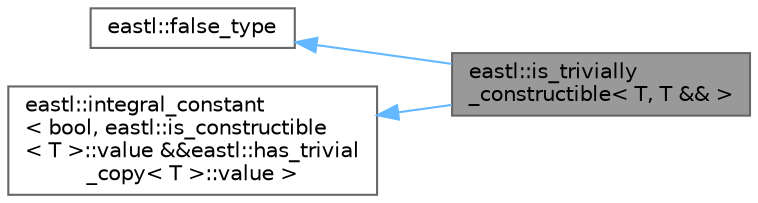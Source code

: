 digraph "eastl::is_trivially_constructible&lt; T, T &amp;&amp; &gt;"
{
 // LATEX_PDF_SIZE
  bgcolor="transparent";
  edge [fontname=Helvetica,fontsize=10,labelfontname=Helvetica,labelfontsize=10];
  node [fontname=Helvetica,fontsize=10,shape=box,height=0.2,width=0.4];
  rankdir="LR";
  Node1 [id="Node000001",label="eastl::is_trivially\l_constructible\< T, T && \>",height=0.2,width=0.4,color="gray40", fillcolor="grey60", style="filled", fontcolor="black",tooltip=" "];
  Node2 -> Node1 [id="edge3_Node000001_Node000002",dir="back",color="steelblue1",style="solid",tooltip=" "];
  Node2 [id="Node000002",label="eastl::false_type",height=0.2,width=0.4,color="gray40", fillcolor="white", style="filled",URL="$structeastl_1_1integral__constant.html",tooltip=" "];
  Node3 -> Node1 [id="edge4_Node000001_Node000003",dir="back",color="steelblue1",style="solid",tooltip=" "];
  Node3 [id="Node000003",label="eastl::integral_constant\l\< bool, eastl::is_constructible\l\< T \>::value &&eastl::has_trivial\l_copy\< T \>::value \>",height=0.2,width=0.4,color="gray40", fillcolor="white", style="filled",URL="$structeastl_1_1integral__constant.html",tooltip=" "];
}
